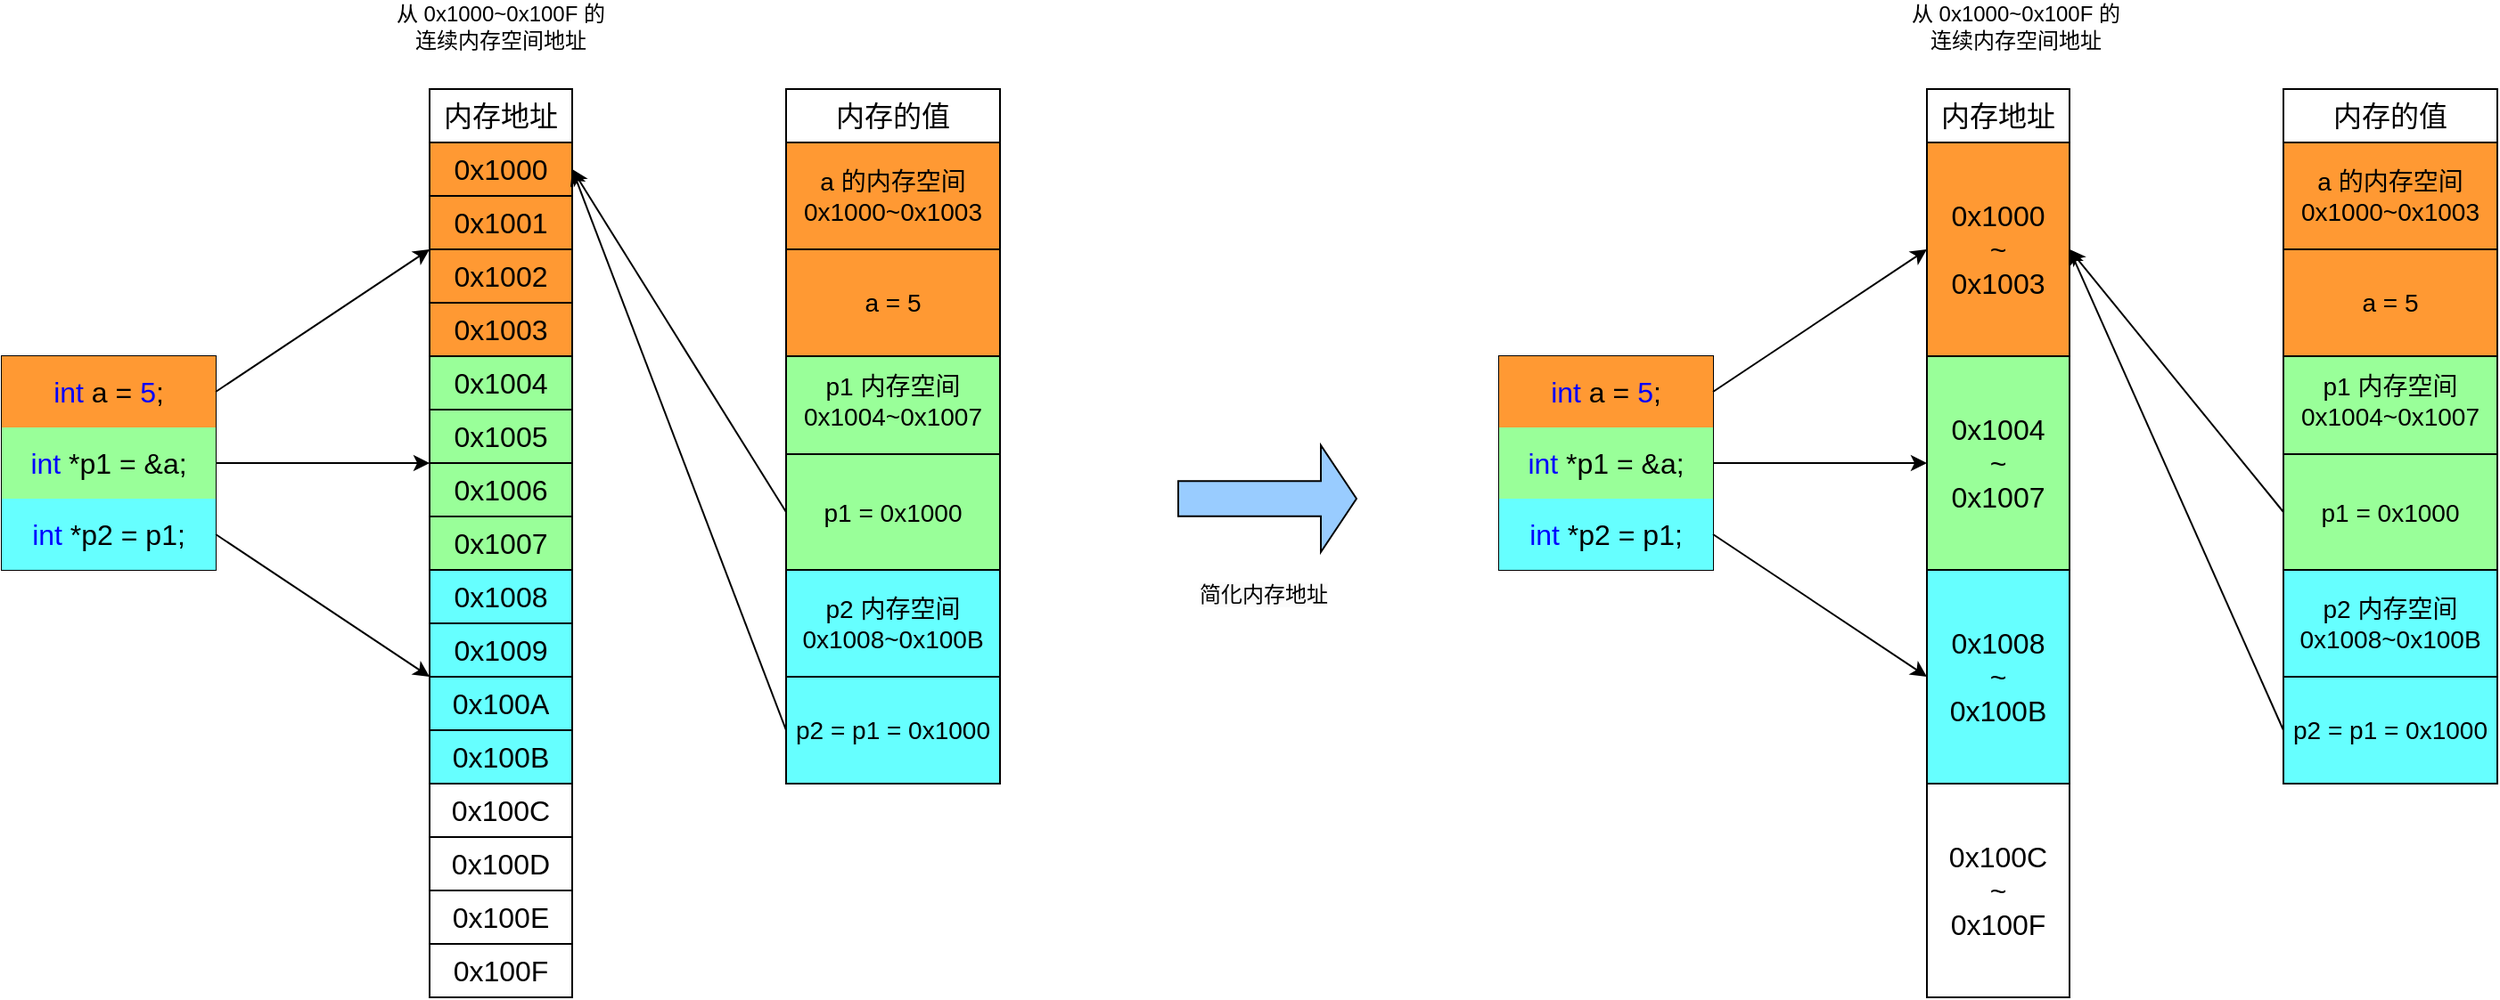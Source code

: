 <mxfile>
    <diagram id="ENdycUQZZc-NMAHRRIy0" name="Page-1">
        <mxGraphModel dx="2012" dy="3053" grid="1" gridSize="10" guides="1" tooltips="1" connect="1" arrows="1" fold="1" page="1" pageScale="1" pageWidth="1200" pageHeight="1920" math="0" shadow="0">
            <root>
                <mxCell id="0"/>
                <mxCell id="1" parent="0"/>
                <mxCell id="261" value="&lt;div style=&quot;&quot;&gt;&lt;span style=&quot;background-color: transparent;&quot;&gt;从 0x1000~0x100F 的&lt;/span&gt;&lt;/div&gt;&lt;div style=&quot;&quot;&gt;&lt;span style=&quot;color: rgb(0, 0, 0);&quot;&gt;连续内存空间地址&lt;/span&gt;&lt;/div&gt;" style="text;html=1;align=center;verticalAlign=middle;whiteSpace=wrap;rounded=0;" vertex="1" parent="1">
                    <mxGeometry x="320" y="-640" width="160" height="30" as="geometry"/>
                </mxCell>
                <mxCell id="342" value="&lt;span style=&quot;color: rgb(0, 0, 0);&quot;&gt;&lt;font&gt;p1&amp;nbsp;&lt;/font&gt;&lt;/span&gt;&lt;span style=&quot;background-color: transparent;&quot;&gt;内存空间&lt;/span&gt;&lt;div&gt;&lt;span style=&quot;background-color: transparent;&quot;&gt;0x1004~0x1007&lt;/span&gt;&lt;/div&gt;" style="rounded=0;whiteSpace=wrap;html=1;align=center;fillColor=#99FF99;fontSize=14;" vertex="1" parent="1">
                    <mxGeometry x="560" y="-445" width="120" height="60" as="geometry"/>
                </mxCell>
                <mxCell id="330" value="" style="shape=table;startSize=0;container=1;collapsible=0;childLayout=tableLayout;" vertex="1" parent="1">
                    <mxGeometry x="120" y="-440" width="120" height="120" as="geometry"/>
                </mxCell>
                <mxCell id="331" value="" style="shape=tableRow;horizontal=0;startSize=0;swimlaneHead=0;swimlaneBody=0;strokeColor=inherit;top=0;left=0;bottom=0;right=0;collapsible=0;dropTarget=0;fillColor=none;points=[[0,0.5],[1,0.5]];portConstraint=eastwest;" vertex="1" parent="330">
                    <mxGeometry width="120" height="40" as="geometry"/>
                </mxCell>
                <mxCell id="332" value="&lt;font&gt;&lt;font style=&quot;color: rgb(0, 0, 255);&quot;&gt;int&lt;/font&gt; a = &lt;font style=&quot;color: rgb(0, 0, 255);&quot;&gt;5&lt;/font&gt;;&lt;/font&gt;" style="shape=partialRectangle;html=1;whiteSpace=wrap;connectable=0;strokeColor=inherit;overflow=hidden;fillColor=#FF9933;top=0;left=0;bottom=0;right=0;pointerEvents=1;fontSize=16;" vertex="1" parent="331">
                    <mxGeometry width="120" height="40" as="geometry">
                        <mxRectangle width="120" height="40" as="alternateBounds"/>
                    </mxGeometry>
                </mxCell>
                <mxCell id="333" value="" style="shape=tableRow;horizontal=0;startSize=0;swimlaneHead=0;swimlaneBody=0;strokeColor=inherit;top=0;left=0;bottom=0;right=0;collapsible=0;dropTarget=0;fillColor=none;points=[[0,0.5],[1,0.5]];portConstraint=eastwest;" vertex="1" parent="330">
                    <mxGeometry y="40" width="120" height="40" as="geometry"/>
                </mxCell>
                <mxCell id="334" value="&lt;font style=&quot;color: rgb(0, 0, 255);&quot;&gt;int&lt;/font&gt; *p1 = &amp;amp;a;" style="shape=partialRectangle;html=1;whiteSpace=wrap;connectable=0;strokeColor=inherit;overflow=hidden;fillColor=#99FF99;top=0;left=0;bottom=0;right=0;pointerEvents=1;fontSize=16;" vertex="1" parent="333">
                    <mxGeometry width="120" height="40" as="geometry">
                        <mxRectangle width="120" height="40" as="alternateBounds"/>
                    </mxGeometry>
                </mxCell>
                <mxCell id="335" value="" style="shape=tableRow;horizontal=0;startSize=0;swimlaneHead=0;swimlaneBody=0;strokeColor=inherit;top=0;left=0;bottom=0;right=0;collapsible=0;dropTarget=0;fillColor=none;points=[[0,0.5],[1,0.5]];portConstraint=eastwest;" vertex="1" parent="330">
                    <mxGeometry y="80" width="120" height="40" as="geometry"/>
                </mxCell>
                <mxCell id="336" value="&lt;font style=&quot;color: rgb(0, 0, 255);&quot;&gt;int&lt;/font&gt; *p2 = p1;" style="shape=partialRectangle;html=1;whiteSpace=wrap;connectable=0;strokeColor=inherit;overflow=hidden;fillColor=#66FFFF;top=0;left=0;bottom=0;right=0;pointerEvents=1;fontSize=16;" vertex="1" parent="335">
                    <mxGeometry width="120" height="40" as="geometry">
                        <mxRectangle width="120" height="40" as="alternateBounds"/>
                    </mxGeometry>
                </mxCell>
                <mxCell id="101" value="" style="shape=table;startSize=0;container=1;collapsible=0;childLayout=tableLayout;" vertex="1" parent="1">
                    <mxGeometry x="360" y="-440" width="80" height="30" as="geometry"/>
                </mxCell>
                <mxCell id="102" value="" style="shape=tableRow;horizontal=0;startSize=0;swimlaneHead=0;swimlaneBody=0;strokeColor=inherit;top=0;left=0;bottom=0;right=0;collapsible=0;dropTarget=0;fillColor=none;points=[[0,0.5],[1,0.5]];portConstraint=eastwest;" vertex="1" parent="101">
                    <mxGeometry width="80" height="30" as="geometry"/>
                </mxCell>
                <mxCell id="103" value="&lt;font style=&quot;font-size: 16px;&quot;&gt;0x1000&lt;/font&gt;" style="shape=partialRectangle;html=1;whiteSpace=wrap;connectable=0;strokeColor=inherit;overflow=hidden;fillColor=none;top=0;left=0;bottom=0;right=0;pointerEvents=1;" vertex="1" parent="102">
                    <mxGeometry width="80" height="30" as="geometry">
                        <mxRectangle width="80" height="30" as="alternateBounds"/>
                    </mxGeometry>
                </mxCell>
                <mxCell id="116" value="" style="shape=table;startSize=0;container=1;collapsible=0;childLayout=tableLayout;fillColor=#66FFFF;" vertex="1" parent="1">
                    <mxGeometry x="360" y="-320" width="80" height="30" as="geometry"/>
                </mxCell>
                <mxCell id="117" value="" style="shape=tableRow;horizontal=0;startSize=0;swimlaneHead=0;swimlaneBody=0;strokeColor=inherit;top=0;left=0;bottom=0;right=0;collapsible=0;dropTarget=0;fillColor=none;points=[[0,0.5],[1,0.5]];portConstraint=eastwest;" vertex="1" parent="116">
                    <mxGeometry width="80" height="30" as="geometry"/>
                </mxCell>
                <mxCell id="118" value="&lt;font style=&quot;font-size: 16px;&quot;&gt;0x1008&lt;/font&gt;" style="shape=partialRectangle;html=1;whiteSpace=wrap;connectable=0;strokeColor=inherit;overflow=hidden;fillColor=none;top=0;left=0;bottom=0;right=0;pointerEvents=1;" vertex="1" parent="117">
                    <mxGeometry width="80" height="30" as="geometry">
                        <mxRectangle width="80" height="30" as="alternateBounds"/>
                    </mxGeometry>
                </mxCell>
                <mxCell id="149" value="" style="shape=table;startSize=0;container=1;collapsible=0;childLayout=tableLayout;fillColor=#66FFFF;" vertex="1" parent="1">
                    <mxGeometry x="360" y="-290" width="80" height="30" as="geometry"/>
                </mxCell>
                <mxCell id="150" value="" style="shape=tableRow;horizontal=0;startSize=0;swimlaneHead=0;swimlaneBody=0;strokeColor=inherit;top=0;left=0;bottom=0;right=0;collapsible=0;dropTarget=0;fillColor=none;points=[[0,0.5],[1,0.5]];portConstraint=eastwest;" vertex="1" parent="149">
                    <mxGeometry width="80" height="30" as="geometry"/>
                </mxCell>
                <mxCell id="151" value="&lt;font style=&quot;font-size: 16px;&quot;&gt;0x1009&lt;/font&gt;" style="shape=partialRectangle;html=1;whiteSpace=wrap;connectable=0;strokeColor=inherit;overflow=hidden;fillColor=none;top=0;left=0;bottom=0;right=0;pointerEvents=1;" vertex="1" parent="150">
                    <mxGeometry width="80" height="30" as="geometry">
                        <mxRectangle width="80" height="30" as="alternateBounds"/>
                    </mxGeometry>
                </mxCell>
                <mxCell id="152" value="" style="shape=table;startSize=0;container=1;collapsible=0;childLayout=tableLayout;fillColor=#66FFFF;" vertex="1" parent="1">
                    <mxGeometry x="360" y="-260" width="80" height="30" as="geometry"/>
                </mxCell>
                <mxCell id="153" value="" style="shape=tableRow;horizontal=0;startSize=0;swimlaneHead=0;swimlaneBody=0;strokeColor=inherit;top=0;left=0;bottom=0;right=0;collapsible=0;dropTarget=0;fillColor=none;points=[[0,0.5],[1,0.5]];portConstraint=eastwest;" vertex="1" parent="152">
                    <mxGeometry width="80" height="30" as="geometry"/>
                </mxCell>
                <mxCell id="154" value="&lt;font style=&quot;font-size: 16px;&quot;&gt;0x100A&lt;/font&gt;" style="shape=partialRectangle;html=1;whiteSpace=wrap;connectable=0;strokeColor=inherit;overflow=hidden;fillColor=none;top=0;left=0;bottom=0;right=0;pointerEvents=1;" vertex="1" parent="153">
                    <mxGeometry width="80" height="30" as="geometry">
                        <mxRectangle width="80" height="30" as="alternateBounds"/>
                    </mxGeometry>
                </mxCell>
                <mxCell id="155" value="" style="shape=table;startSize=0;container=1;collapsible=0;childLayout=tableLayout;fillColor=#66FFFF;" vertex="1" parent="1">
                    <mxGeometry x="360" y="-230" width="80" height="30" as="geometry"/>
                </mxCell>
                <mxCell id="156" value="" style="shape=tableRow;horizontal=0;startSize=0;swimlaneHead=0;swimlaneBody=0;strokeColor=inherit;top=0;left=0;bottom=0;right=0;collapsible=0;dropTarget=0;fillColor=none;points=[[0,0.5],[1,0.5]];portConstraint=eastwest;" vertex="1" parent="155">
                    <mxGeometry width="80" height="30" as="geometry"/>
                </mxCell>
                <mxCell id="157" value="&lt;font style=&quot;font-size: 16px;&quot;&gt;0x100B&lt;/font&gt;" style="shape=partialRectangle;html=1;whiteSpace=wrap;connectable=0;strokeColor=inherit;overflow=hidden;fillColor=none;top=0;left=0;bottom=0;right=0;pointerEvents=1;" vertex="1" parent="156">
                    <mxGeometry width="80" height="30" as="geometry">
                        <mxRectangle width="80" height="30" as="alternateBounds"/>
                    </mxGeometry>
                </mxCell>
                <mxCell id="158" value="" style="shape=table;startSize=0;container=1;collapsible=0;childLayout=tableLayout;" vertex="1" parent="1">
                    <mxGeometry x="360" y="-200" width="80" height="30" as="geometry"/>
                </mxCell>
                <mxCell id="159" value="" style="shape=tableRow;horizontal=0;startSize=0;swimlaneHead=0;swimlaneBody=0;strokeColor=inherit;top=0;left=0;bottom=0;right=0;collapsible=0;dropTarget=0;fillColor=none;points=[[0,0.5],[1,0.5]];portConstraint=eastwest;" vertex="1" parent="158">
                    <mxGeometry width="80" height="30" as="geometry"/>
                </mxCell>
                <mxCell id="160" value="&lt;font style=&quot;font-size: 16px;&quot;&gt;0x100C&lt;/font&gt;" style="shape=partialRectangle;html=1;whiteSpace=wrap;connectable=0;strokeColor=inherit;overflow=hidden;fillColor=none;top=0;left=0;bottom=0;right=0;pointerEvents=1;" vertex="1" parent="159">
                    <mxGeometry width="80" height="30" as="geometry">
                        <mxRectangle width="80" height="30" as="alternateBounds"/>
                    </mxGeometry>
                </mxCell>
                <mxCell id="161" value="" style="shape=table;startSize=0;container=1;collapsible=0;childLayout=tableLayout;" vertex="1" parent="1">
                    <mxGeometry x="360" y="-170" width="80" height="30" as="geometry"/>
                </mxCell>
                <mxCell id="162" value="" style="shape=tableRow;horizontal=0;startSize=0;swimlaneHead=0;swimlaneBody=0;strokeColor=inherit;top=0;left=0;bottom=0;right=0;collapsible=0;dropTarget=0;fillColor=none;points=[[0,0.5],[1,0.5]];portConstraint=eastwest;" vertex="1" parent="161">
                    <mxGeometry width="80" height="30" as="geometry"/>
                </mxCell>
                <mxCell id="163" value="&lt;font style=&quot;font-size: 16px;&quot;&gt;0x1000&lt;/font&gt;" style="shape=partialRectangle;html=1;whiteSpace=wrap;connectable=0;strokeColor=inherit;overflow=hidden;fillColor=none;top=0;left=0;bottom=0;right=0;pointerEvents=1;" vertex="1" parent="162">
                    <mxGeometry width="80" height="30" as="geometry">
                        <mxRectangle width="80" height="30" as="alternateBounds"/>
                    </mxGeometry>
                </mxCell>
                <mxCell id="164" value="" style="shape=table;startSize=0;container=1;collapsible=0;childLayout=tableLayout;" vertex="1" parent="1">
                    <mxGeometry x="360" y="-170" width="80" height="30" as="geometry"/>
                </mxCell>
                <mxCell id="165" value="" style="shape=tableRow;horizontal=0;startSize=0;swimlaneHead=0;swimlaneBody=0;strokeColor=inherit;top=0;left=0;bottom=0;right=0;collapsible=0;dropTarget=0;fillColor=none;points=[[0,0.5],[1,0.5]];portConstraint=eastwest;" vertex="1" parent="164">
                    <mxGeometry width="80" height="30" as="geometry"/>
                </mxCell>
                <mxCell id="166" value="&lt;font style=&quot;font-size: 16px;&quot;&gt;0x100D&lt;/font&gt;" style="shape=partialRectangle;html=1;whiteSpace=wrap;connectable=0;strokeColor=inherit;overflow=hidden;fillColor=none;top=0;left=0;bottom=0;right=0;pointerEvents=1;" vertex="1" parent="165">
                    <mxGeometry width="80" height="30" as="geometry">
                        <mxRectangle width="80" height="30" as="alternateBounds"/>
                    </mxGeometry>
                </mxCell>
                <mxCell id="167" value="" style="shape=table;startSize=0;container=1;collapsible=0;childLayout=tableLayout;" vertex="1" parent="1">
                    <mxGeometry x="360" y="-140" width="80" height="30" as="geometry"/>
                </mxCell>
                <mxCell id="168" value="" style="shape=tableRow;horizontal=0;startSize=0;swimlaneHead=0;swimlaneBody=0;strokeColor=inherit;top=0;left=0;bottom=0;right=0;collapsible=0;dropTarget=0;fillColor=none;points=[[0,0.5],[1,0.5]];portConstraint=eastwest;" vertex="1" parent="167">
                    <mxGeometry width="80" height="30" as="geometry"/>
                </mxCell>
                <mxCell id="169" value="&lt;font style=&quot;font-size: 16px;&quot;&gt;0x100E&lt;/font&gt;" style="shape=partialRectangle;html=1;whiteSpace=wrap;connectable=0;strokeColor=inherit;overflow=hidden;fillColor=none;top=0;left=0;bottom=0;right=0;pointerEvents=1;" vertex="1" parent="168">
                    <mxGeometry width="80" height="30" as="geometry">
                        <mxRectangle width="80" height="30" as="alternateBounds"/>
                    </mxGeometry>
                </mxCell>
                <mxCell id="170" value="" style="shape=table;startSize=0;container=1;collapsible=0;childLayout=tableLayout;" vertex="1" parent="1">
                    <mxGeometry x="360" y="-110" width="80" height="30" as="geometry"/>
                </mxCell>
                <mxCell id="171" value="" style="shape=tableRow;horizontal=0;startSize=0;swimlaneHead=0;swimlaneBody=0;strokeColor=inherit;top=0;left=0;bottom=0;right=0;collapsible=0;dropTarget=0;fillColor=none;points=[[0,0.5],[1,0.5]];portConstraint=eastwest;" vertex="1" parent="170">
                    <mxGeometry width="80" height="30" as="geometry"/>
                </mxCell>
                <mxCell id="172" value="&lt;font style=&quot;font-size: 16px;&quot;&gt;0x100F&lt;/font&gt;" style="shape=partialRectangle;html=1;whiteSpace=wrap;connectable=0;strokeColor=inherit;overflow=hidden;fillColor=none;top=0;left=0;bottom=0;right=0;pointerEvents=1;" vertex="1" parent="171">
                    <mxGeometry width="80" height="30" as="geometry">
                        <mxRectangle width="80" height="30" as="alternateBounds"/>
                    </mxGeometry>
                </mxCell>
                <mxCell id="347" style="edgeStyle=none;html=1;exitX=1;exitY=0.5;exitDx=0;exitDy=0;entryX=-0.016;entryY=-0.091;entryDx=0;entryDy=0;entryPerimeter=0;" edge="1" parent="1" source="331">
                    <mxGeometry relative="1" as="geometry">
                        <mxPoint x="211.28" y="-522.27" as="sourcePoint"/>
                        <mxPoint x="360" y="-500" as="targetPoint"/>
                    </mxGeometry>
                </mxCell>
                <mxCell id="348" style="edgeStyle=none;html=1;exitX=1;exitY=0.5;exitDx=0;exitDy=0;entryX=0;entryY=0.001;entryDx=0;entryDy=0;entryPerimeter=0;" edge="1" parent="1" source="333" target="111">
                    <mxGeometry relative="1" as="geometry">
                        <mxPoint x="210" y="-372.96" as="sourcePoint"/>
                        <mxPoint x="360.72" y="-380.0" as="targetPoint"/>
                    </mxGeometry>
                </mxCell>
                <mxCell id="349" value="" style="shape=table;startSize=0;container=1;collapsible=0;childLayout=tableLayout;" vertex="1" parent="1">
                    <mxGeometry x="360" y="-590" width="80" height="30" as="geometry"/>
                </mxCell>
                <mxCell id="350" value="" style="shape=tableRow;horizontal=0;startSize=0;swimlaneHead=0;swimlaneBody=0;strokeColor=inherit;top=0;left=0;bottom=0;right=0;collapsible=0;dropTarget=0;fillColor=none;points=[[0,0.5],[1,0.5]];portConstraint=eastwest;" vertex="1" parent="349">
                    <mxGeometry width="80" height="30" as="geometry"/>
                </mxCell>
                <mxCell id="351" value="&lt;font style=&quot;font-size: 16px;&quot;&gt;内存地址&lt;/font&gt;" style="shape=partialRectangle;html=1;whiteSpace=wrap;connectable=0;strokeColor=inherit;overflow=hidden;fillColor=none;top=0;left=0;bottom=0;right=0;pointerEvents=1;" vertex="1" parent="350">
                    <mxGeometry width="80" height="30" as="geometry">
                        <mxRectangle width="80" height="30" as="alternateBounds"/>
                    </mxGeometry>
                </mxCell>
                <mxCell id="406" value="" style="shape=table;startSize=0;container=1;collapsible=0;childLayout=tableLayout;" vertex="1" parent="1">
                    <mxGeometry x="560" y="-590" width="120" height="30" as="geometry"/>
                </mxCell>
                <mxCell id="407" value="" style="shape=tableRow;horizontal=0;startSize=0;swimlaneHead=0;swimlaneBody=0;strokeColor=inherit;top=0;left=0;bottom=0;right=0;collapsible=0;dropTarget=0;fillColor=none;points=[[0,0.5],[1,0.5]];portConstraint=eastwest;" vertex="1" parent="406">
                    <mxGeometry width="120" height="30" as="geometry"/>
                </mxCell>
                <mxCell id="408" value="&lt;font style=&quot;font-size: 16px;&quot;&gt;内存的值&lt;/font&gt;" style="shape=partialRectangle;html=1;whiteSpace=wrap;connectable=0;strokeColor=inherit;overflow=hidden;fillColor=none;top=0;left=0;bottom=0;right=0;pointerEvents=1;" vertex="1" parent="407">
                    <mxGeometry width="120" height="30" as="geometry">
                        <mxRectangle width="120" height="30" as="alternateBounds"/>
                    </mxGeometry>
                </mxCell>
                <mxCell id="409" value="&lt;span style=&quot;color: rgb(0, 0, 0);&quot;&gt;&lt;font&gt;a 的&lt;/font&gt;&lt;/span&gt;&lt;span style=&quot;background-color: transparent;&quot;&gt;内存空间&lt;/span&gt;&lt;div&gt;&lt;font&gt;0x1000~0x1003&lt;/font&gt;&lt;/div&gt;" style="rounded=0;whiteSpace=wrap;html=1;align=center;fillColor=#FF9933;fontSize=14;" vertex="1" parent="1">
                    <mxGeometry x="560" y="-560" width="120" height="60" as="geometry"/>
                </mxCell>
                <mxCell id="504" style="edgeStyle=none;html=1;exitX=0;exitY=0.5;exitDx=0;exitDy=0;entryX=1;entryY=0.5;entryDx=0;entryDy=0;" edge="1" parent="1" source="412" target="259">
                    <mxGeometry relative="1" as="geometry"/>
                </mxCell>
                <mxCell id="412" value="&lt;span style=&quot;background-color: transparent;&quot;&gt;&lt;font&gt;p1 = 0x1000&lt;/font&gt;&lt;/span&gt;" style="rounded=0;whiteSpace=wrap;html=1;align=center;fillColor=#99FF99;fontSize=14;" vertex="1" parent="1">
                    <mxGeometry x="560" y="-385" width="120" height="65" as="geometry"/>
                </mxCell>
                <mxCell id="416" value="&lt;span style=&quot;background-color: transparent;&quot;&gt;&lt;font&gt;a = 5&lt;/font&gt;&lt;/span&gt;" style="rounded=0;whiteSpace=wrap;html=1;align=center;fillColor=#FF9933;fontSize=14;" vertex="1" parent="1">
                    <mxGeometry x="560" y="-500" width="120" height="60" as="geometry"/>
                </mxCell>
                <mxCell id="417" value="" style="group" vertex="1" connectable="0" parent="1">
                    <mxGeometry x="360" y="-560" width="80" height="120" as="geometry"/>
                </mxCell>
                <mxCell id="92" value="" style="shape=table;startSize=0;container=1;collapsible=0;childLayout=tableLayout;fillColor=#FF9933;" vertex="1" parent="417">
                    <mxGeometry y="30" width="80" height="30" as="geometry"/>
                </mxCell>
                <mxCell id="93" value="" style="shape=tableRow;horizontal=0;startSize=0;swimlaneHead=0;swimlaneBody=0;strokeColor=inherit;top=0;left=0;bottom=0;right=0;collapsible=0;dropTarget=0;fillColor=none;points=[[0,0.5],[1,0.5]];portConstraint=eastwest;" vertex="1" parent="92">
                    <mxGeometry width="80" height="30" as="geometry"/>
                </mxCell>
                <mxCell id="94" value="&lt;font style=&quot;font-size: 16px;&quot;&gt;0x1001&lt;/font&gt;" style="shape=partialRectangle;html=1;whiteSpace=wrap;connectable=0;strokeColor=inherit;overflow=hidden;fillColor=none;top=0;left=0;bottom=0;right=0;pointerEvents=1;" vertex="1" parent="93">
                    <mxGeometry width="80" height="30" as="geometry">
                        <mxRectangle width="80" height="30" as="alternateBounds"/>
                    </mxGeometry>
                </mxCell>
                <mxCell id="95" value="" style="shape=table;startSize=0;container=1;collapsible=0;childLayout=tableLayout;fillColor=#FF9933;" vertex="1" parent="417">
                    <mxGeometry y="60" width="80" height="30" as="geometry"/>
                </mxCell>
                <mxCell id="96" value="" style="shape=tableRow;horizontal=0;startSize=0;swimlaneHead=0;swimlaneBody=0;strokeColor=inherit;top=0;left=0;bottom=0;right=0;collapsible=0;dropTarget=0;fillColor=none;points=[[0,0.5],[1,0.5]];portConstraint=eastwest;" vertex="1" parent="95">
                    <mxGeometry width="80" height="30" as="geometry"/>
                </mxCell>
                <mxCell id="97" value="&lt;font style=&quot;font-size: 16px;&quot;&gt;0x1002&lt;/font&gt;" style="shape=partialRectangle;html=1;whiteSpace=wrap;connectable=0;strokeColor=inherit;overflow=hidden;fillColor=none;top=0;left=0;bottom=0;right=0;pointerEvents=1;" vertex="1" parent="96">
                    <mxGeometry width="80" height="30" as="geometry">
                        <mxRectangle width="80" height="30" as="alternateBounds"/>
                    </mxGeometry>
                </mxCell>
                <mxCell id="98" value="" style="shape=table;startSize=0;container=1;collapsible=0;childLayout=tableLayout;fillColor=#FF9933;" vertex="1" parent="417">
                    <mxGeometry y="90" width="80" height="30" as="geometry"/>
                </mxCell>
                <mxCell id="99" value="" style="shape=tableRow;horizontal=0;startSize=0;swimlaneHead=0;swimlaneBody=0;strokeColor=inherit;top=0;left=0;bottom=0;right=0;collapsible=0;dropTarget=0;fillColor=none;points=[[0,0.5],[1,0.5]];portConstraint=eastwest;" vertex="1" parent="98">
                    <mxGeometry width="80" height="30" as="geometry"/>
                </mxCell>
                <mxCell id="100" value="&lt;font style=&quot;font-size: 16px;&quot;&gt;0x1003&lt;/font&gt;" style="shape=partialRectangle;html=1;whiteSpace=wrap;connectable=0;strokeColor=inherit;overflow=hidden;fillColor=none;top=0;left=0;bottom=0;right=0;pointerEvents=1;" vertex="1" parent="99">
                    <mxGeometry width="80" height="30" as="geometry">
                        <mxRectangle width="80" height="30" as="alternateBounds"/>
                    </mxGeometry>
                </mxCell>
                <mxCell id="258" value="" style="shape=table;startSize=0;container=1;collapsible=0;childLayout=tableLayout;fillColor=#FF9933;" vertex="1" parent="417">
                    <mxGeometry width="80" height="30" as="geometry"/>
                </mxCell>
                <mxCell id="259" value="" style="shape=tableRow;horizontal=0;startSize=0;swimlaneHead=0;swimlaneBody=0;strokeColor=inherit;top=0;left=0;bottom=0;right=0;collapsible=0;dropTarget=0;fillColor=none;points=[[0,0.5],[1,0.5]];portConstraint=eastwest;" vertex="1" parent="258">
                    <mxGeometry width="80" height="30" as="geometry"/>
                </mxCell>
                <mxCell id="260" value="&lt;font style=&quot;font-size: 16px;&quot;&gt;0x1000&lt;/font&gt;" style="shape=partialRectangle;html=1;whiteSpace=wrap;connectable=0;strokeColor=default;overflow=hidden;fillColor=none;top=0;left=0;bottom=0;right=0;pointerEvents=1;" vertex="1" parent="259">
                    <mxGeometry width="80" height="30" as="geometry">
                        <mxRectangle width="80" height="30" as="alternateBounds"/>
                    </mxGeometry>
                </mxCell>
                <mxCell id="418" value="" style="group" vertex="1" connectable="0" parent="1">
                    <mxGeometry x="360" y="-440" width="80" height="120" as="geometry"/>
                </mxCell>
                <mxCell id="104" value="" style="shape=table;startSize=0;container=1;collapsible=0;childLayout=tableLayout;fillColor=#99FF99;" vertex="1" parent="418">
                    <mxGeometry width="80" height="30" as="geometry"/>
                </mxCell>
                <mxCell id="105" value="" style="shape=tableRow;horizontal=0;startSize=0;swimlaneHead=0;swimlaneBody=0;strokeColor=inherit;top=0;left=0;bottom=0;right=0;collapsible=0;dropTarget=0;fillColor=none;points=[[0,0.5],[1,0.5]];portConstraint=eastwest;" vertex="1" parent="104">
                    <mxGeometry width="80" height="30" as="geometry"/>
                </mxCell>
                <mxCell id="106" value="&lt;font style=&quot;font-size: 16px;&quot;&gt;0x1004&lt;/font&gt;" style="shape=partialRectangle;html=1;whiteSpace=wrap;connectable=0;strokeColor=inherit;overflow=hidden;fillColor=none;top=0;left=0;bottom=0;right=0;pointerEvents=1;" vertex="1" parent="105">
                    <mxGeometry width="80" height="30" as="geometry">
                        <mxRectangle width="80" height="30" as="alternateBounds"/>
                    </mxGeometry>
                </mxCell>
                <mxCell id="107" value="" style="shape=table;startSize=0;container=1;collapsible=0;childLayout=tableLayout;fillColor=#99FF99;" vertex="1" parent="418">
                    <mxGeometry y="30" width="80" height="30" as="geometry"/>
                </mxCell>
                <mxCell id="108" value="" style="shape=tableRow;horizontal=0;startSize=0;swimlaneHead=0;swimlaneBody=0;strokeColor=inherit;top=0;left=0;bottom=0;right=0;collapsible=0;dropTarget=0;fillColor=none;points=[[0,0.5],[1,0.5]];portConstraint=eastwest;" vertex="1" parent="107">
                    <mxGeometry width="80" height="30" as="geometry"/>
                </mxCell>
                <mxCell id="109" value="&lt;font style=&quot;font-size: 16px;&quot;&gt;0x1005&lt;/font&gt;" style="shape=partialRectangle;html=1;whiteSpace=wrap;connectable=0;strokeColor=inherit;overflow=hidden;fillColor=none;top=0;left=0;bottom=0;right=0;pointerEvents=1;" vertex="1" parent="108">
                    <mxGeometry width="80" height="30" as="geometry">
                        <mxRectangle width="80" height="30" as="alternateBounds"/>
                    </mxGeometry>
                </mxCell>
                <mxCell id="110" value="" style="shape=table;startSize=0;container=1;collapsible=0;childLayout=tableLayout;fillColor=#99FF99;" vertex="1" parent="418">
                    <mxGeometry y="60" width="80" height="30" as="geometry"/>
                </mxCell>
                <mxCell id="111" value="" style="shape=tableRow;horizontal=0;startSize=0;swimlaneHead=0;swimlaneBody=0;strokeColor=inherit;top=0;left=0;bottom=0;right=0;collapsible=0;dropTarget=0;fillColor=none;points=[[0,0.5],[1,0.5]];portConstraint=eastwest;" vertex="1" parent="110">
                    <mxGeometry width="80" height="30" as="geometry"/>
                </mxCell>
                <mxCell id="112" value="&lt;font style=&quot;font-size: 16px;&quot;&gt;0x1006&lt;/font&gt;" style="shape=partialRectangle;html=1;whiteSpace=wrap;connectable=0;strokeColor=inherit;overflow=hidden;fillColor=none;top=0;left=0;bottom=0;right=0;pointerEvents=1;" vertex="1" parent="111">
                    <mxGeometry width="80" height="30" as="geometry">
                        <mxRectangle width="80" height="30" as="alternateBounds"/>
                    </mxGeometry>
                </mxCell>
                <mxCell id="113" value="" style="shape=table;startSize=0;container=1;collapsible=0;childLayout=tableLayout;fillColor=#99FF99;" vertex="1" parent="418">
                    <mxGeometry y="90" width="80" height="30" as="geometry"/>
                </mxCell>
                <mxCell id="114" value="" style="shape=tableRow;horizontal=0;startSize=0;swimlaneHead=0;swimlaneBody=0;strokeColor=inherit;top=0;left=0;bottom=0;right=0;collapsible=0;dropTarget=0;fillColor=none;points=[[0,0.5],[1,0.5]];portConstraint=eastwest;" vertex="1" parent="113">
                    <mxGeometry width="80" height="30" as="geometry"/>
                </mxCell>
                <mxCell id="115" value="&lt;font style=&quot;font-size: 16px;&quot;&gt;0x1007&lt;/font&gt;" style="shape=partialRectangle;html=1;whiteSpace=wrap;connectable=0;strokeColor=inherit;overflow=hidden;fillColor=none;top=0;left=0;bottom=0;right=0;pointerEvents=1;" vertex="1" parent="114">
                    <mxGeometry width="80" height="30" as="geometry">
                        <mxRectangle width="80" height="30" as="alternateBounds"/>
                    </mxGeometry>
                </mxCell>
                <mxCell id="420" value="&lt;span style=&quot;color: rgb(0, 0, 0);&quot;&gt;&lt;font&gt;p2&amp;nbsp;&lt;/font&gt;&lt;/span&gt;&lt;span style=&quot;background-color: transparent;&quot;&gt;内存空间&lt;/span&gt;&lt;div&gt;&lt;span style=&quot;background-color: transparent;&quot;&gt;0x1008~0x100B&lt;/span&gt;&lt;/div&gt;" style="rounded=0;whiteSpace=wrap;html=1;align=center;fillColor=#66FFFF;fontSize=14;" vertex="1" parent="1">
                    <mxGeometry x="560" y="-320" width="120" height="60" as="geometry"/>
                </mxCell>
                <mxCell id="505" style="edgeStyle=none;html=1;exitX=0;exitY=0.5;exitDx=0;exitDy=0;entryX=1;entryY=0.5;entryDx=0;entryDy=0;" edge="1" parent="1" source="421" target="259">
                    <mxGeometry relative="1" as="geometry">
                        <mxPoint x="440" y="-540" as="targetPoint"/>
                    </mxGeometry>
                </mxCell>
                <mxCell id="421" value="&lt;span style=&quot;background-color: transparent;&quot;&gt;&lt;font&gt;p2 = p1 = 0x1000&lt;/font&gt;&lt;/span&gt;" style="rounded=0;whiteSpace=wrap;html=1;align=center;fillColor=#66FFFF;fontSize=14;" vertex="1" parent="1">
                    <mxGeometry x="560" y="-260" width="120" height="60" as="geometry"/>
                </mxCell>
                <mxCell id="423" style="edgeStyle=none;html=1;exitX=1;exitY=0.5;exitDx=0;exitDy=0;entryX=0;entryY=1;entryDx=0;entryDy=0;" edge="1" parent="1" source="335" target="149">
                    <mxGeometry relative="1" as="geometry"/>
                </mxCell>
                <mxCell id="425" value="" style="shape=table;startSize=0;container=1;collapsible=0;childLayout=tableLayout;" vertex="1" parent="1">
                    <mxGeometry x="1200" y="-590" width="80" height="30" as="geometry"/>
                </mxCell>
                <mxCell id="426" value="" style="shape=tableRow;horizontal=0;startSize=0;swimlaneHead=0;swimlaneBody=0;strokeColor=inherit;top=0;left=0;bottom=0;right=0;collapsible=0;dropTarget=0;fillColor=none;points=[[0,0.5],[1,0.5]];portConstraint=eastwest;" vertex="1" parent="425">
                    <mxGeometry width="80" height="30" as="geometry"/>
                </mxCell>
                <mxCell id="427" value="&lt;font style=&quot;font-size: 16px;&quot;&gt;内存地址&lt;/font&gt;" style="shape=partialRectangle;html=1;whiteSpace=wrap;connectable=0;strokeColor=inherit;overflow=hidden;fillColor=none;top=0;left=0;bottom=0;right=0;pointerEvents=1;" vertex="1" parent="426">
                    <mxGeometry width="80" height="30" as="geometry">
                        <mxRectangle width="80" height="30" as="alternateBounds"/>
                    </mxGeometry>
                </mxCell>
                <mxCell id="485" value="" style="shape=table;startSize=0;container=1;collapsible=0;childLayout=tableLayout;fillColor=#FF9933;" vertex="1" parent="1">
                    <mxGeometry x="1200" y="-560" width="80" height="120" as="geometry"/>
                </mxCell>
                <mxCell id="486" value="" style="shape=tableRow;horizontal=0;startSize=0;swimlaneHead=0;swimlaneBody=0;strokeColor=inherit;top=0;left=0;bottom=0;right=0;collapsible=0;dropTarget=0;fillColor=none;points=[[0,0.5],[1,0.5]];portConstraint=eastwest;" vertex="1" parent="485">
                    <mxGeometry width="80" height="120" as="geometry"/>
                </mxCell>
                <mxCell id="487" value="&lt;font style=&quot;font-size: 16px;&quot;&gt;0x1000&lt;/font&gt;&lt;div&gt;&lt;font style=&quot;font-size: 16px;&quot;&gt;~&lt;/font&gt;&lt;/div&gt;&lt;div&gt;&lt;font style=&quot;font-size: 16px;&quot;&gt;0x1003&lt;/font&gt;&lt;/div&gt;" style="shape=partialRectangle;html=1;whiteSpace=wrap;connectable=0;strokeColor=inherit;overflow=hidden;fillColor=none;top=0;left=0;bottom=0;right=0;pointerEvents=1;" vertex="1" parent="486">
                    <mxGeometry width="80" height="120" as="geometry">
                        <mxRectangle width="80" height="120" as="alternateBounds"/>
                    </mxGeometry>
                </mxCell>
                <mxCell id="488" value="" style="shape=table;startSize=0;container=1;collapsible=0;childLayout=tableLayout;fillColor=#99FF99;" vertex="1" parent="1">
                    <mxGeometry x="1200" y="-440" width="80" height="120" as="geometry"/>
                </mxCell>
                <mxCell id="489" value="" style="shape=tableRow;horizontal=0;startSize=0;swimlaneHead=0;swimlaneBody=0;strokeColor=inherit;top=0;left=0;bottom=0;right=0;collapsible=0;dropTarget=0;fillColor=none;points=[[0,0.5],[1,0.5]];portConstraint=eastwest;" vertex="1" parent="488">
                    <mxGeometry width="80" height="120" as="geometry"/>
                </mxCell>
                <mxCell id="490" value="&lt;font style=&quot;font-size: 16px;&quot;&gt;0x1004&lt;/font&gt;&lt;div&gt;&lt;font style=&quot;font-size: 16px;&quot;&gt;~&lt;/font&gt;&lt;/div&gt;&lt;div&gt;&lt;font style=&quot;font-size: 16px;&quot;&gt;0x1007&lt;/font&gt;&lt;/div&gt;" style="shape=partialRectangle;html=1;whiteSpace=wrap;connectable=0;strokeColor=inherit;overflow=hidden;fillColor=none;top=0;left=0;bottom=0;right=0;pointerEvents=1;" vertex="1" parent="489">
                    <mxGeometry width="80" height="120" as="geometry">
                        <mxRectangle width="80" height="120" as="alternateBounds"/>
                    </mxGeometry>
                </mxCell>
                <mxCell id="491" value="" style="shape=table;startSize=0;container=1;collapsible=0;childLayout=tableLayout;fillColor=#66FFFF;" vertex="1" parent="1">
                    <mxGeometry x="1200" y="-320" width="80" height="120" as="geometry"/>
                </mxCell>
                <mxCell id="492" value="" style="shape=tableRow;horizontal=0;startSize=0;swimlaneHead=0;swimlaneBody=0;strokeColor=inherit;top=0;left=0;bottom=0;right=0;collapsible=0;dropTarget=0;fillColor=none;points=[[0,0.5],[1,0.5]];portConstraint=eastwest;" vertex="1" parent="491">
                    <mxGeometry width="80" height="120" as="geometry"/>
                </mxCell>
                <mxCell id="493" value="&lt;font style=&quot;font-size: 16px;&quot;&gt;0x1008&lt;/font&gt;&lt;div&gt;&lt;font style=&quot;font-size: 16px;&quot;&gt;~&lt;/font&gt;&lt;/div&gt;&lt;div&gt;&lt;font style=&quot;font-size: 16px;&quot;&gt;0x100B&lt;/font&gt;&lt;/div&gt;" style="shape=partialRectangle;html=1;whiteSpace=wrap;connectable=0;strokeColor=inherit;overflow=hidden;fillColor=none;top=0;left=0;bottom=0;right=0;pointerEvents=1;" vertex="1" parent="492">
                    <mxGeometry width="80" height="120" as="geometry">
                        <mxRectangle width="80" height="120" as="alternateBounds"/>
                    </mxGeometry>
                </mxCell>
                <mxCell id="494" value="" style="shape=table;startSize=0;container=1;collapsible=0;childLayout=tableLayout;" vertex="1" parent="1">
                    <mxGeometry x="1200" y="-200" width="80" height="120" as="geometry"/>
                </mxCell>
                <mxCell id="495" value="" style="shape=tableRow;horizontal=0;startSize=0;swimlaneHead=0;swimlaneBody=0;strokeColor=inherit;top=0;left=0;bottom=0;right=0;collapsible=0;dropTarget=0;fillColor=none;points=[[0,0.5],[1,0.5]];portConstraint=eastwest;" vertex="1" parent="494">
                    <mxGeometry width="80" height="120" as="geometry"/>
                </mxCell>
                <mxCell id="496" value="&lt;font style=&quot;font-size: 16px;&quot;&gt;0x100C&lt;/font&gt;&lt;div&gt;&lt;font style=&quot;font-size: 16px;&quot;&gt;~&lt;/font&gt;&lt;/div&gt;&lt;div&gt;&lt;font style=&quot;font-size: 16px;&quot;&gt;0x100F&lt;/font&gt;&lt;/div&gt;" style="shape=partialRectangle;html=1;whiteSpace=wrap;connectable=0;strokeColor=inherit;overflow=hidden;fillColor=none;top=0;left=0;bottom=0;right=0;pointerEvents=1;" vertex="1" parent="495">
                    <mxGeometry width="80" height="120" as="geometry">
                        <mxRectangle width="80" height="120" as="alternateBounds"/>
                    </mxGeometry>
                </mxCell>
                <mxCell id="506" value="" style="group" vertex="1" connectable="0" parent="1">
                    <mxGeometry x="780" y="-390" width="100" height="100" as="geometry"/>
                </mxCell>
                <mxCell id="498" value="" style="html=1;shadow=0;dashed=0;align=center;verticalAlign=middle;shape=mxgraph.arrows2.arrow;dy=0.67;dx=20;notch=0;fillColor=#99CCFF;gradientColor=none;strokeColor=default;" vertex="1" parent="506">
                    <mxGeometry width="100" height="60" as="geometry"/>
                </mxCell>
                <mxCell id="499" value="&lt;span style=&quot;color: rgb(0, 0, 0); font-family: Helvetica; font-size: 12px; font-style: normal; font-variant-ligatures: normal; font-variant-caps: normal; font-weight: 400; letter-spacing: normal; orphans: 2; text-align: center; text-indent: 0px; text-transform: none; widows: 2; word-spacing: 0px; -webkit-text-stroke-width: 0px; white-space: nowrap; background-color: rgb(251, 251, 251); text-decoration-thickness: initial; text-decoration-style: initial; text-decoration-color: initial; display: inline !important; float: none;&quot;&gt;简化内存地址&lt;/span&gt;" style="text;whiteSpace=wrap;html=1;" vertex="1" parent="506">
                    <mxGeometry x="10" y="70" width="80" height="30" as="geometry"/>
                </mxCell>
                <mxCell id="577" value="" style="shape=table;startSize=0;container=1;collapsible=0;childLayout=tableLayout;" vertex="1" parent="1">
                    <mxGeometry x="960" y="-440" width="120" height="120" as="geometry"/>
                </mxCell>
                <mxCell id="578" value="" style="shape=tableRow;horizontal=0;startSize=0;swimlaneHead=0;swimlaneBody=0;strokeColor=inherit;top=0;left=0;bottom=0;right=0;collapsible=0;dropTarget=0;fillColor=none;points=[[0,0.5],[1,0.5]];portConstraint=eastwest;" vertex="1" parent="577">
                    <mxGeometry width="120" height="40" as="geometry"/>
                </mxCell>
                <mxCell id="579" value="&lt;font&gt;&lt;font style=&quot;color: rgb(0, 0, 255);&quot;&gt;int&lt;/font&gt; a = &lt;font style=&quot;color: rgb(0, 0, 255);&quot;&gt;5&lt;/font&gt;;&lt;/font&gt;" style="shape=partialRectangle;html=1;whiteSpace=wrap;connectable=0;strokeColor=inherit;overflow=hidden;fillColor=#FF9933;top=0;left=0;bottom=0;right=0;pointerEvents=1;fontSize=16;" vertex="1" parent="578">
                    <mxGeometry width="120" height="40" as="geometry">
                        <mxRectangle width="120" height="40" as="alternateBounds"/>
                    </mxGeometry>
                </mxCell>
                <mxCell id="580" value="" style="shape=tableRow;horizontal=0;startSize=0;swimlaneHead=0;swimlaneBody=0;strokeColor=inherit;top=0;left=0;bottom=0;right=0;collapsible=0;dropTarget=0;fillColor=none;points=[[0,0.5],[1,0.5]];portConstraint=eastwest;" vertex="1" parent="577">
                    <mxGeometry y="40" width="120" height="40" as="geometry"/>
                </mxCell>
                <mxCell id="581" value="&lt;font style=&quot;color: rgb(0, 0, 255);&quot;&gt;int&lt;/font&gt; *p1 = &amp;amp;a;" style="shape=partialRectangle;html=1;whiteSpace=wrap;connectable=0;strokeColor=inherit;overflow=hidden;fillColor=#99FF99;top=0;left=0;bottom=0;right=0;pointerEvents=1;fontSize=16;" vertex="1" parent="580">
                    <mxGeometry width="120" height="40" as="geometry">
                        <mxRectangle width="120" height="40" as="alternateBounds"/>
                    </mxGeometry>
                </mxCell>
                <mxCell id="582" value="" style="shape=tableRow;horizontal=0;startSize=0;swimlaneHead=0;swimlaneBody=0;strokeColor=inherit;top=0;left=0;bottom=0;right=0;collapsible=0;dropTarget=0;fillColor=none;points=[[0,0.5],[1,0.5]];portConstraint=eastwest;" vertex="1" parent="577">
                    <mxGeometry y="80" width="120" height="40" as="geometry"/>
                </mxCell>
                <mxCell id="583" value="&lt;font style=&quot;color: rgb(0, 0, 255);&quot;&gt;int&lt;/font&gt; *p2 = p1;" style="shape=partialRectangle;html=1;whiteSpace=wrap;connectable=0;strokeColor=inherit;overflow=hidden;fillColor=#66FFFF;top=0;left=0;bottom=0;right=0;pointerEvents=1;fontSize=16;" vertex="1" parent="582">
                    <mxGeometry width="120" height="40" as="geometry">
                        <mxRectangle width="120" height="40" as="alternateBounds"/>
                    </mxGeometry>
                </mxCell>
                <mxCell id="614" style="edgeStyle=none;html=1;exitX=1;exitY=0.5;exitDx=0;exitDy=0;entryX=-0.016;entryY=-0.091;entryDx=0;entryDy=0;entryPerimeter=0;" edge="1" source="578" parent="1">
                    <mxGeometry relative="1" as="geometry">
                        <mxPoint x="1051.28" y="-522.27" as="sourcePoint"/>
                        <mxPoint x="1200" y="-500" as="targetPoint"/>
                    </mxGeometry>
                </mxCell>
                <mxCell id="615" style="edgeStyle=none;html=1;exitX=1;exitY=0.5;exitDx=0;exitDy=0;" edge="1" source="580" parent="1">
                    <mxGeometry relative="1" as="geometry">
                        <mxPoint x="1050" y="-372.96" as="sourcePoint"/>
                        <mxPoint x="1200" y="-380" as="targetPoint"/>
                    </mxGeometry>
                </mxCell>
                <mxCell id="645" style="edgeStyle=none;html=1;exitX=1;exitY=0.5;exitDx=0;exitDy=0;entryX=0;entryY=1;entryDx=0;entryDy=0;" edge="1" source="582" parent="1">
                    <mxGeometry relative="1" as="geometry">
                        <mxPoint x="1200" y="-260" as="targetPoint"/>
                    </mxGeometry>
                </mxCell>
                <mxCell id="646" value="&lt;span style=&quot;color: rgb(0, 0, 0);&quot;&gt;&lt;font&gt;p1&amp;nbsp;&lt;/font&gt;&lt;/span&gt;&lt;span style=&quot;background-color: transparent;&quot;&gt;内存空间&lt;/span&gt;&lt;div&gt;&lt;span style=&quot;background-color: transparent;&quot;&gt;0x1004~0x1007&lt;/span&gt;&lt;/div&gt;" style="rounded=0;whiteSpace=wrap;html=1;align=center;fillColor=#99FF99;fontSize=14;" vertex="1" parent="1">
                    <mxGeometry x="1400" y="-445" width="120" height="60" as="geometry"/>
                </mxCell>
                <mxCell id="647" value="" style="shape=table;startSize=0;container=1;collapsible=0;childLayout=tableLayout;" vertex="1" parent="1">
                    <mxGeometry x="1400" y="-590" width="120" height="30" as="geometry"/>
                </mxCell>
                <mxCell id="648" value="" style="shape=tableRow;horizontal=0;startSize=0;swimlaneHead=0;swimlaneBody=0;strokeColor=inherit;top=0;left=0;bottom=0;right=0;collapsible=0;dropTarget=0;fillColor=none;points=[[0,0.5],[1,0.5]];portConstraint=eastwest;" vertex="1" parent="647">
                    <mxGeometry width="120" height="30" as="geometry"/>
                </mxCell>
                <mxCell id="649" value="&lt;font style=&quot;font-size: 16px;&quot;&gt;内存的值&lt;/font&gt;" style="shape=partialRectangle;html=1;whiteSpace=wrap;connectable=0;strokeColor=inherit;overflow=hidden;fillColor=none;top=0;left=0;bottom=0;right=0;pointerEvents=1;" vertex="1" parent="648">
                    <mxGeometry width="120" height="30" as="geometry">
                        <mxRectangle width="120" height="30" as="alternateBounds"/>
                    </mxGeometry>
                </mxCell>
                <mxCell id="650" value="&lt;span style=&quot;color: rgb(0, 0, 0);&quot;&gt;&lt;font&gt;a 的&lt;/font&gt;&lt;/span&gt;&lt;span style=&quot;background-color: transparent;&quot;&gt;内存空间&lt;/span&gt;&lt;div&gt;&lt;font&gt;0x1000~0x1003&lt;/font&gt;&lt;/div&gt;" style="rounded=0;whiteSpace=wrap;html=1;align=center;fillColor=#FF9933;fontSize=14;" vertex="1" parent="1">
                    <mxGeometry x="1400" y="-560" width="120" height="60" as="geometry"/>
                </mxCell>
                <mxCell id="655" style="edgeStyle=none;html=1;exitX=0;exitY=0.5;exitDx=0;exitDy=0;entryX=1;entryY=0.5;entryDx=0;entryDy=0;" edge="1" parent="1" source="651" target="486">
                    <mxGeometry relative="1" as="geometry"/>
                </mxCell>
                <mxCell id="651" value="&lt;span style=&quot;background-color: transparent;&quot;&gt;&lt;font&gt;p1 = 0x1000&lt;/font&gt;&lt;/span&gt;" style="rounded=0;whiteSpace=wrap;html=1;align=center;fillColor=#99FF99;fontSize=14;" vertex="1" parent="1">
                    <mxGeometry x="1400" y="-385" width="120" height="65" as="geometry"/>
                </mxCell>
                <mxCell id="652" value="&lt;span style=&quot;background-color: transparent;&quot;&gt;&lt;font&gt;a = 5&lt;/font&gt;&lt;/span&gt;" style="rounded=0;whiteSpace=wrap;html=1;align=center;fillColor=#FF9933;fontSize=14;" vertex="1" parent="1">
                    <mxGeometry x="1400" y="-500" width="120" height="60" as="geometry"/>
                </mxCell>
                <mxCell id="653" value="&lt;span style=&quot;color: rgb(0, 0, 0);&quot;&gt;&lt;font&gt;p2&amp;nbsp;&lt;/font&gt;&lt;/span&gt;&lt;span style=&quot;background-color: transparent;&quot;&gt;内存空间&lt;/span&gt;&lt;div&gt;&lt;span style=&quot;background-color: transparent;&quot;&gt;0x1008~0x100B&lt;/span&gt;&lt;/div&gt;" style="rounded=0;whiteSpace=wrap;html=1;align=center;fillColor=#66FFFF;fontSize=14;" vertex="1" parent="1">
                    <mxGeometry x="1400" y="-320" width="120" height="60" as="geometry"/>
                </mxCell>
                <mxCell id="656" style="edgeStyle=none;html=1;exitX=0;exitY=0.5;exitDx=0;exitDy=0;entryX=1;entryY=0.5;entryDx=0;entryDy=0;" edge="1" parent="1" source="654" target="486">
                    <mxGeometry relative="1" as="geometry"/>
                </mxCell>
                <mxCell id="654" value="&lt;span style=&quot;background-color: transparent;&quot;&gt;&lt;font&gt;p2 = p1 = 0x1000&lt;/font&gt;&lt;/span&gt;" style="rounded=0;whiteSpace=wrap;html=1;align=center;fillColor=#66FFFF;fontSize=14;" vertex="1" parent="1">
                    <mxGeometry x="1400" y="-260" width="120" height="60" as="geometry"/>
                </mxCell>
                <mxCell id="659" value="&lt;div style=&quot;&quot;&gt;&lt;span style=&quot;background-color: transparent;&quot;&gt;从 0x1000~0x100F 的&lt;/span&gt;&lt;/div&gt;&lt;div style=&quot;&quot;&gt;&lt;span style=&quot;color: rgb(0, 0, 0);&quot;&gt;连续内存空间地址&lt;/span&gt;&lt;/div&gt;" style="text;html=1;align=center;verticalAlign=middle;whiteSpace=wrap;rounded=0;" vertex="1" parent="1">
                    <mxGeometry x="1170" y="-640" width="160" height="30" as="geometry"/>
                </mxCell>
            </root>
        </mxGraphModel>
    </diagram>
</mxfile>